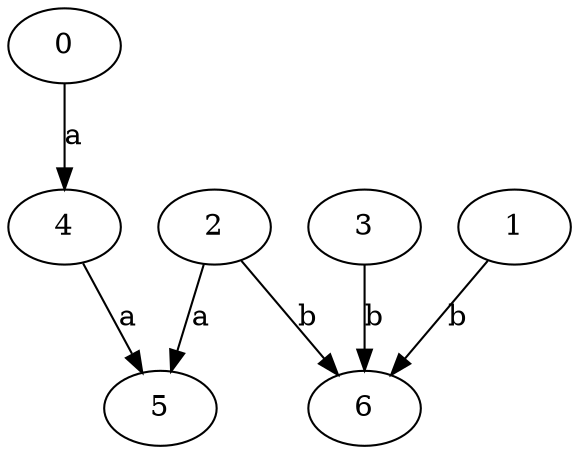 strict digraph  {
0;
3;
1;
4;
5;
6;
2;
0 -> 4  [label=a];
3 -> 6  [label=b];
1 -> 6  [label=b];
4 -> 5  [label=a];
2 -> 5  [label=a];
2 -> 6  [label=b];
}
